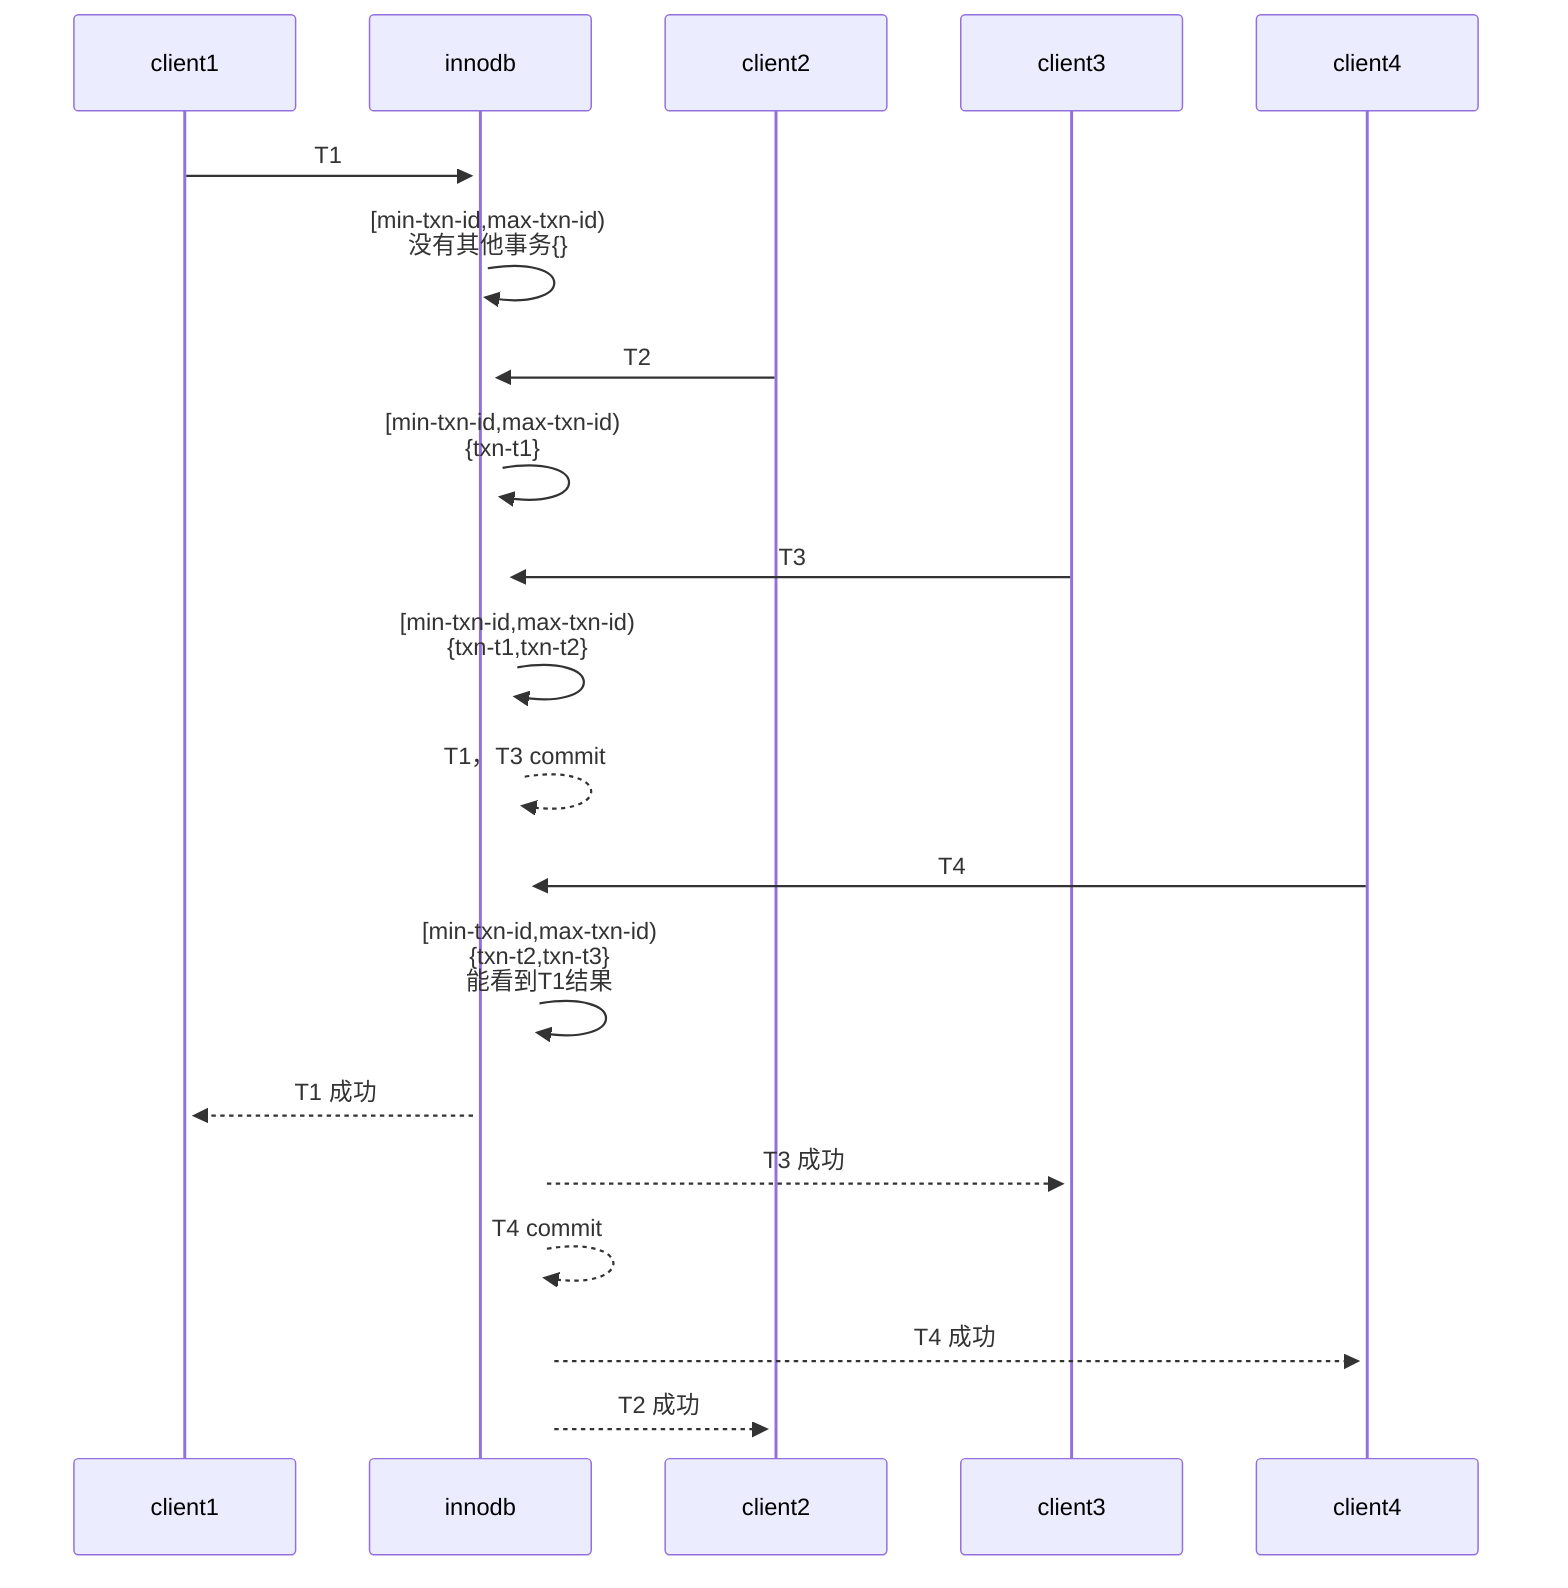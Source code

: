 sequenceDiagram
    client1->>+innodb: T1
    innodb->>+innodb: [min-txn-id,max-txn-id) <br> 没有其他事务{}
    client2->>+innodb: T2
    innodb->>+innodb: [min-txn-id,max-txn-id) <br> {txn-t1}
    client3->>+innodb: T3
    innodb->>+innodb: [min-txn-id,max-txn-id) <br> {txn-t1,txn-t2}
    innodb-->>+innodb: T1，T3 commit
    client4->>+innodb: T4
    innodb->>+innodb: [min-txn-id,max-txn-id) <br> {txn-t2,txn-t3}<br>能看到T1结果
    innodb-->>+client1: T1 成功
    innodb-->>+client3: T3 成功
    innodb-->>+innodb: T4 commit
    innodb-->>+client4: T4 成功
    innodb-->>+client2: T2 成功